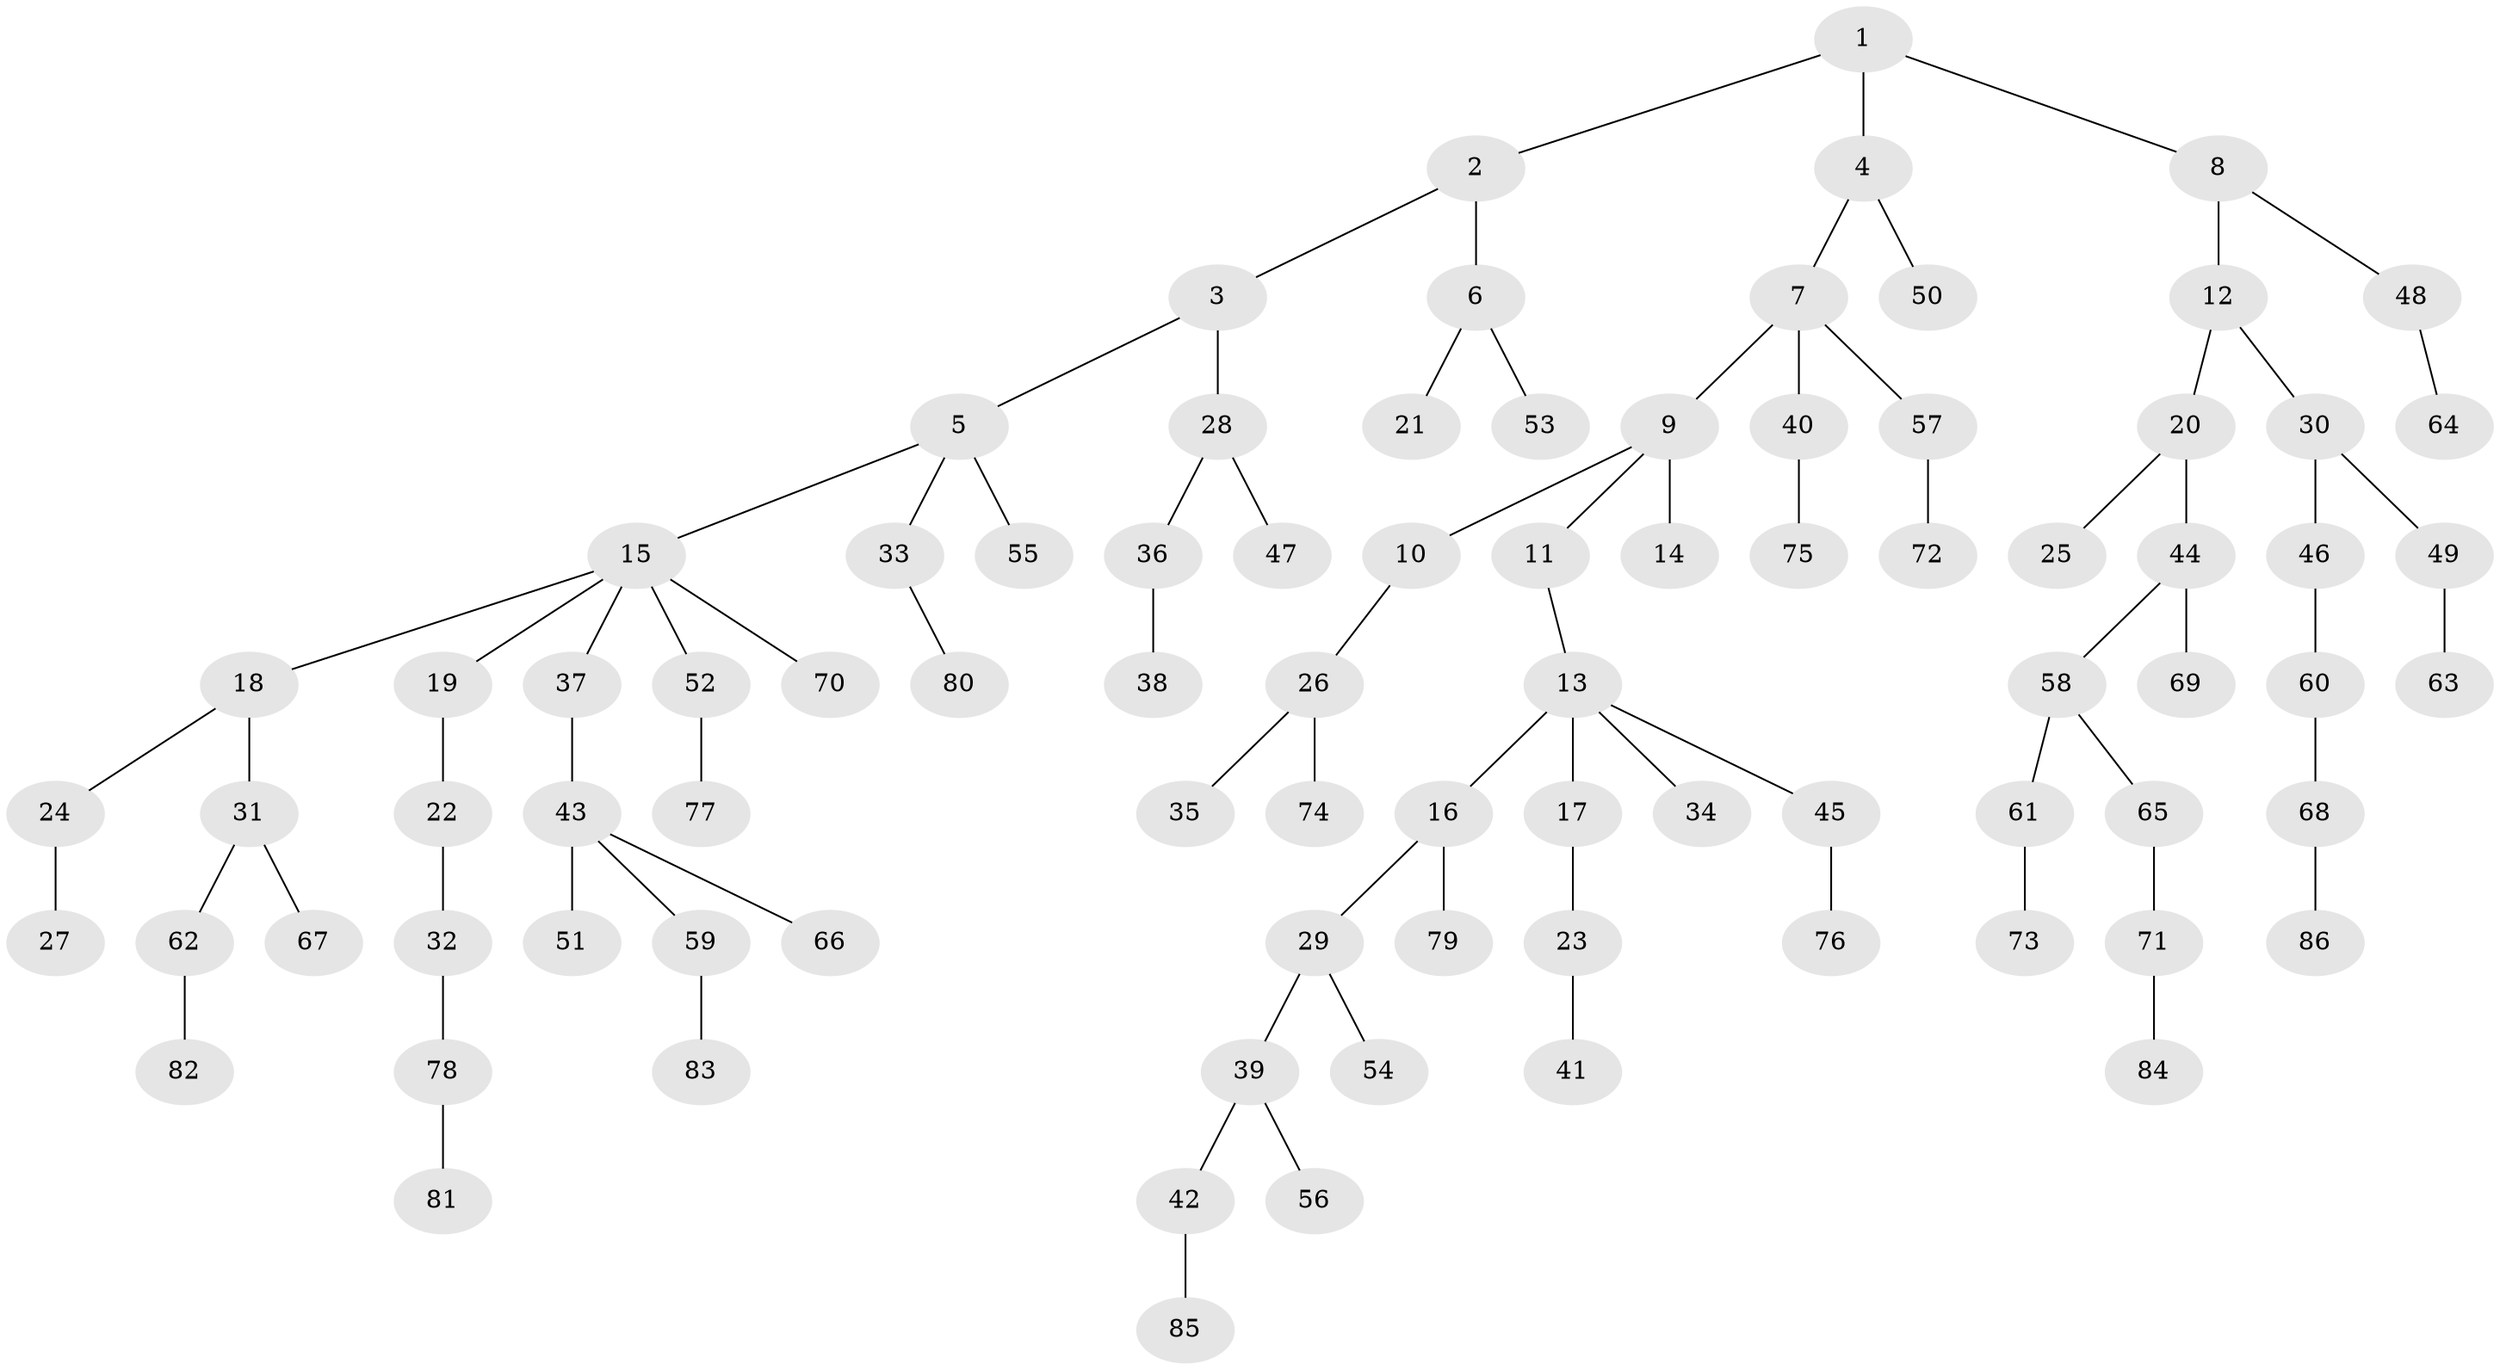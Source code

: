 // Generated by graph-tools (version 1.1) at 2025/02/03/09/25 03:02:17]
// undirected, 86 vertices, 85 edges
graph export_dot {
graph [start="1"]
  node [color=gray90,style=filled];
  1;
  2;
  3;
  4;
  5;
  6;
  7;
  8;
  9;
  10;
  11;
  12;
  13;
  14;
  15;
  16;
  17;
  18;
  19;
  20;
  21;
  22;
  23;
  24;
  25;
  26;
  27;
  28;
  29;
  30;
  31;
  32;
  33;
  34;
  35;
  36;
  37;
  38;
  39;
  40;
  41;
  42;
  43;
  44;
  45;
  46;
  47;
  48;
  49;
  50;
  51;
  52;
  53;
  54;
  55;
  56;
  57;
  58;
  59;
  60;
  61;
  62;
  63;
  64;
  65;
  66;
  67;
  68;
  69;
  70;
  71;
  72;
  73;
  74;
  75;
  76;
  77;
  78;
  79;
  80;
  81;
  82;
  83;
  84;
  85;
  86;
  1 -- 2;
  1 -- 4;
  1 -- 8;
  2 -- 3;
  2 -- 6;
  3 -- 5;
  3 -- 28;
  4 -- 7;
  4 -- 50;
  5 -- 15;
  5 -- 33;
  5 -- 55;
  6 -- 21;
  6 -- 53;
  7 -- 9;
  7 -- 40;
  7 -- 57;
  8 -- 12;
  8 -- 48;
  9 -- 10;
  9 -- 11;
  9 -- 14;
  10 -- 26;
  11 -- 13;
  12 -- 20;
  12 -- 30;
  13 -- 16;
  13 -- 17;
  13 -- 34;
  13 -- 45;
  15 -- 18;
  15 -- 19;
  15 -- 37;
  15 -- 52;
  15 -- 70;
  16 -- 29;
  16 -- 79;
  17 -- 23;
  18 -- 24;
  18 -- 31;
  19 -- 22;
  20 -- 25;
  20 -- 44;
  22 -- 32;
  23 -- 41;
  24 -- 27;
  26 -- 35;
  26 -- 74;
  28 -- 36;
  28 -- 47;
  29 -- 39;
  29 -- 54;
  30 -- 46;
  30 -- 49;
  31 -- 62;
  31 -- 67;
  32 -- 78;
  33 -- 80;
  36 -- 38;
  37 -- 43;
  39 -- 42;
  39 -- 56;
  40 -- 75;
  42 -- 85;
  43 -- 51;
  43 -- 59;
  43 -- 66;
  44 -- 58;
  44 -- 69;
  45 -- 76;
  46 -- 60;
  48 -- 64;
  49 -- 63;
  52 -- 77;
  57 -- 72;
  58 -- 61;
  58 -- 65;
  59 -- 83;
  60 -- 68;
  61 -- 73;
  62 -- 82;
  65 -- 71;
  68 -- 86;
  71 -- 84;
  78 -- 81;
}
